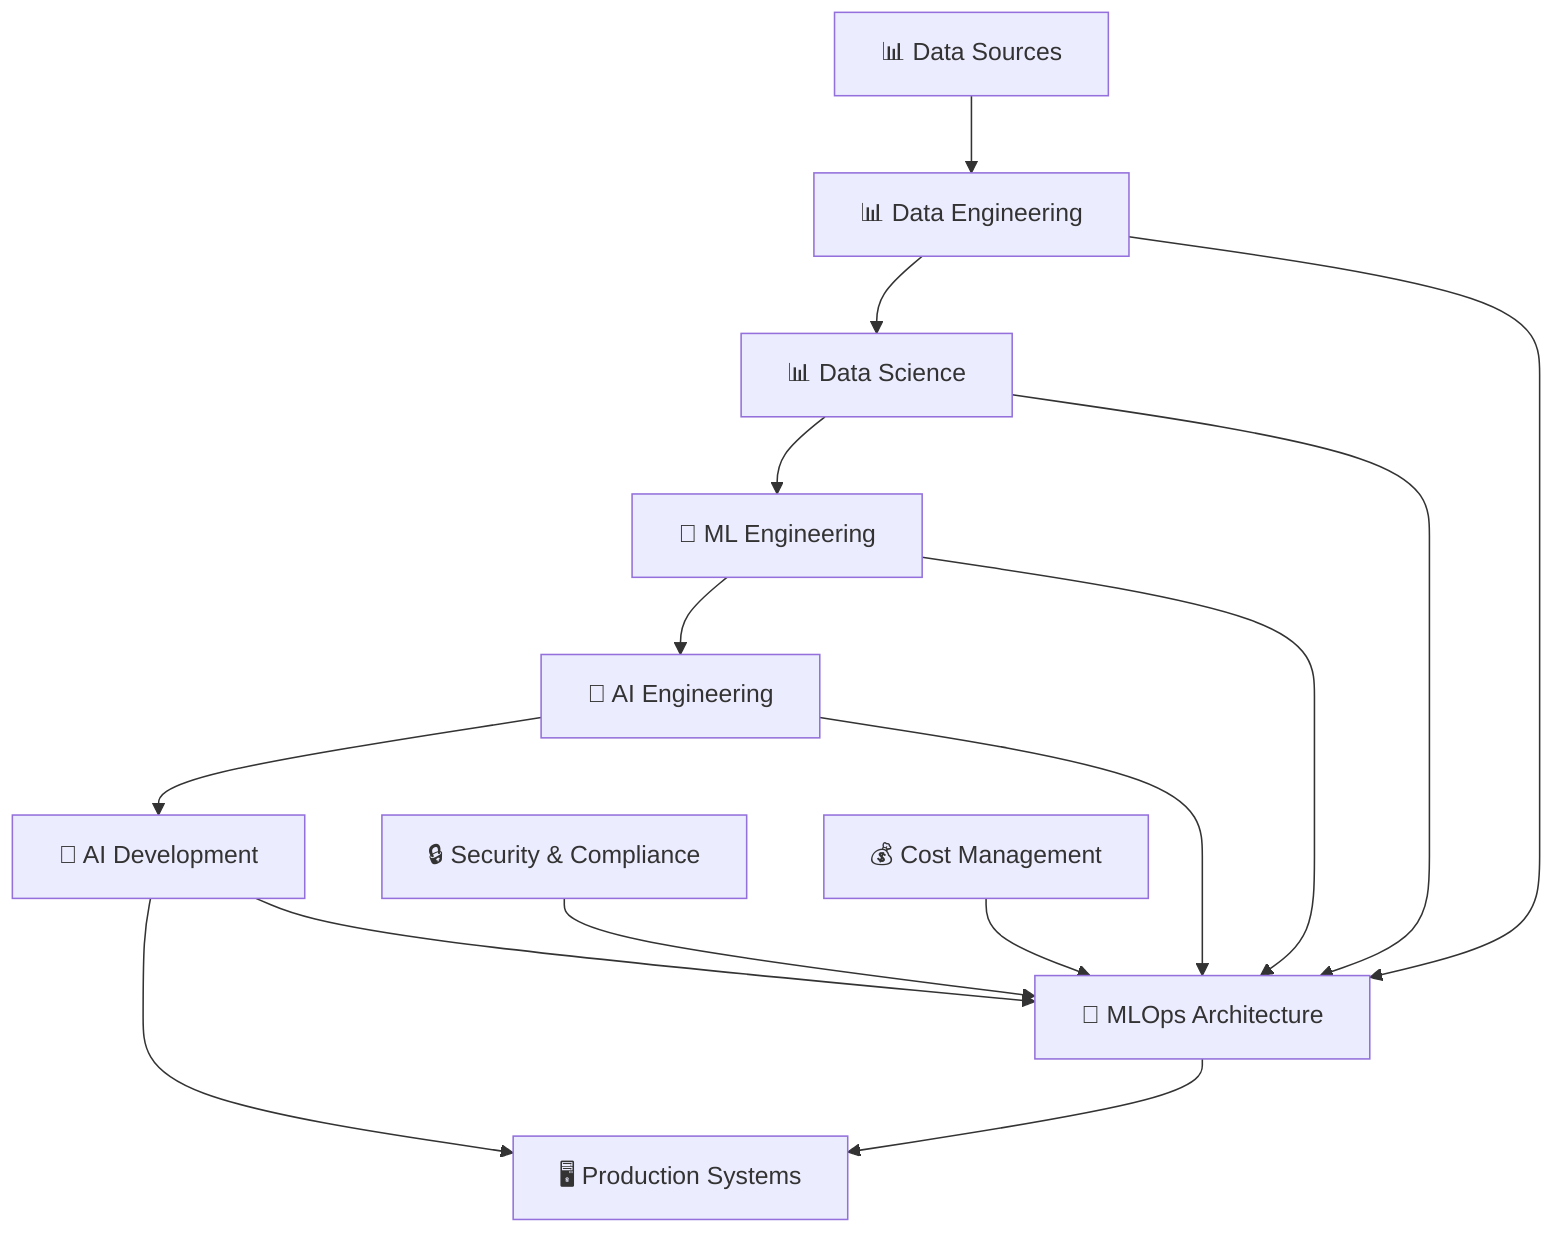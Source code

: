 %% Enhanced README_diagram_1.mmd with better fonts and colors
%% Generated by enhance_mermaid_diagrams.py

graph TD
classDef primary fill:#e8f4fd,stroke:#1976d2,stroke-width:3px,color:#0d47a1,font-size:14px,font-weight:bold
classDef secondary fill:#f3e5f5,stroke:#7b1fa2,stroke-width:3px,color:#4a148c,font-size:13px,font-weight:bold
classDef success fill:#e8f5e8,stroke:#388e3c,stroke-width:3px,color:#1b5e20,font-size:13px,font-weight:bold
classDef warning fill:#fff3e0,stroke:#f57c00,stroke-width:3px,color:#e65100,font-size:13px,font-weight:bold
classDef danger fill:#ffebee,stroke:#c62828,stroke-width:3px,color:#b71c1c,font-size:13px,font-weight:bold
classDef info fill:#e0f2f1,stroke:#00695c,stroke-width:3px,color:#004d40,font-size:13px,font-weight:bold
classDef light fill:#fff8e1,stroke:#fbc02d,stroke-width:3px,color:#f57f17,font-size:13px,font-weight:bold
    
    A["📊 Data Sources"]:::data --> B["📊 Data Engineering"]:::data
    B --> C["📊 Data Science"]:::ml
    C --> D["🧠 ML Engineering"]:::ml
    D --> E["🤖 AI Engineering"]:::ai
    E --> F["🤖 AI Development"]:::ai
    F --> G["🖥️ Production Systems"]:::ops
    
    B --> H["🧠 MLOps Architecture"]:::ops
    C --> H
    D --> H
    E --> H
    F --> H
    H --> G
    
    %% Add security and cost layers
    I["🔒 Security & Compliance"]:::ops --> H
    J["💰 Cost Management"]:::ops --> H